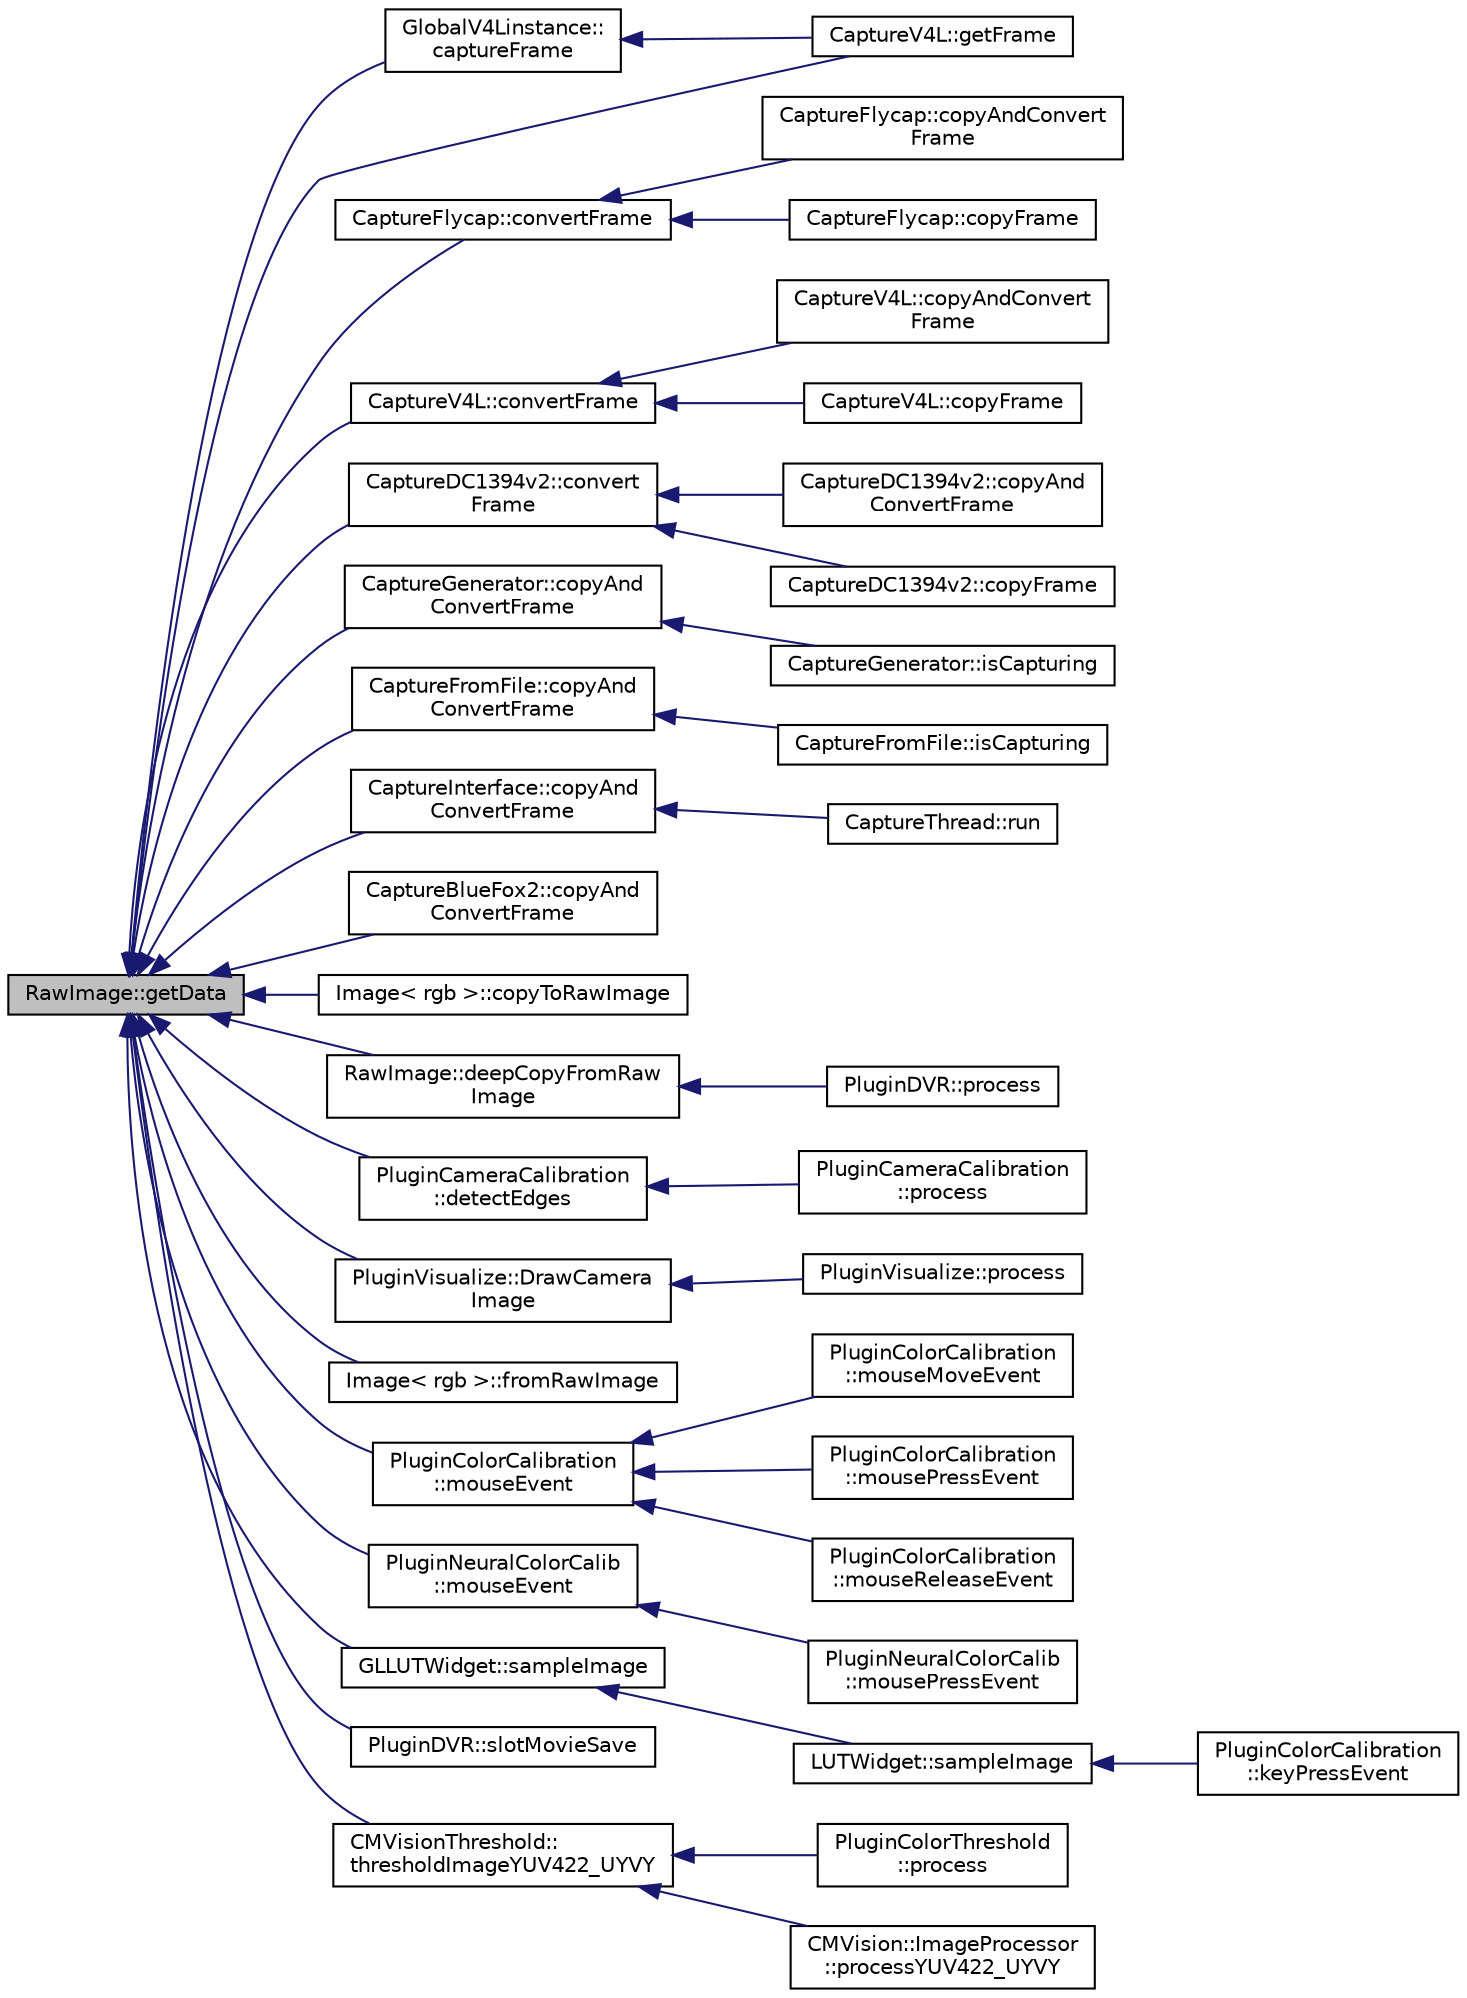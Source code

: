 digraph "RawImage::getData"
{
 // INTERACTIVE_SVG=YES
  edge [fontname="Helvetica",fontsize="10",labelfontname="Helvetica",labelfontsize="10"];
  node [fontname="Helvetica",fontsize="10",shape=record];
  rankdir="LR";
  Node1 [label="RawImage::getData",height=0.2,width=0.4,color="black", fillcolor="grey75", style="filled", fontcolor="black"];
  Node1 -> Node2 [dir="back",color="midnightblue",fontsize="10",style="solid",fontname="Helvetica"];
  Node2 [label="GlobalV4Linstance::\lcaptureFrame",height=0.2,width=0.4,color="black", fillcolor="white", style="filled",URL="$dc/dcc/class_global_v4_linstance.html#a21fac176983fd34369294d7b606ec953"];
  Node2 -> Node3 [dir="back",color="midnightblue",fontsize="10",style="solid",fontname="Helvetica"];
  Node3 [label="CaptureV4L::getFrame",height=0.2,width=0.4,color="black", fillcolor="white", style="filled",URL="$d8/d36/class_capture_v4_l.html#a8566c77e05021f374bf5aed973b95670"];
  Node1 -> Node4 [dir="back",color="midnightblue",fontsize="10",style="solid",fontname="Helvetica"];
  Node4 [label="CaptureFlycap::convertFrame",height=0.2,width=0.4,color="black", fillcolor="white", style="filled",URL="$d0/de8/class_capture_flycap.html#a447f695e4cfe10867756674112d90ceb"];
  Node4 -> Node5 [dir="back",color="midnightblue",fontsize="10",style="solid",fontname="Helvetica"];
  Node5 [label="CaptureFlycap::copyAndConvert\lFrame",height=0.2,width=0.4,color="black", fillcolor="white", style="filled",URL="$d0/de8/class_capture_flycap.html#a4f19bdca9385ba3adb037e54da0ec82e"];
  Node4 -> Node6 [dir="back",color="midnightblue",fontsize="10",style="solid",fontname="Helvetica"];
  Node6 [label="CaptureFlycap::copyFrame",height=0.2,width=0.4,color="black", fillcolor="white", style="filled",URL="$d0/de8/class_capture_flycap.html#af50690941c0d37a56e3685e247c249fb"];
  Node1 -> Node7 [dir="back",color="midnightblue",fontsize="10",style="solid",fontname="Helvetica"];
  Node7 [label="CaptureV4L::convertFrame",height=0.2,width=0.4,color="black", fillcolor="white", style="filled",URL="$d8/d36/class_capture_v4_l.html#a26a16dec17d32c6148df6a232891c22e"];
  Node7 -> Node8 [dir="back",color="midnightblue",fontsize="10",style="solid",fontname="Helvetica"];
  Node8 [label="CaptureV4L::copyAndConvert\lFrame",height=0.2,width=0.4,color="black", fillcolor="white", style="filled",URL="$d8/d36/class_capture_v4_l.html#a6bbde1de0a82943957dec308a3e035ed"];
  Node7 -> Node9 [dir="back",color="midnightblue",fontsize="10",style="solid",fontname="Helvetica"];
  Node9 [label="CaptureV4L::copyFrame",height=0.2,width=0.4,color="black", fillcolor="white", style="filled",URL="$d8/d36/class_capture_v4_l.html#a4fd001c27c129a4c6b2f877df83d1117"];
  Node1 -> Node10 [dir="back",color="midnightblue",fontsize="10",style="solid",fontname="Helvetica"];
  Node10 [label="CaptureDC1394v2::convert\lFrame",height=0.2,width=0.4,color="black", fillcolor="white", style="filled",URL="$d9/db2/class_capture_d_c1394v2.html#ae974be28b937f4a38a3ef853b73e0b79"];
  Node10 -> Node11 [dir="back",color="midnightblue",fontsize="10",style="solid",fontname="Helvetica"];
  Node11 [label="CaptureDC1394v2::copyAnd\lConvertFrame",height=0.2,width=0.4,color="black", fillcolor="white", style="filled",URL="$d9/db2/class_capture_d_c1394v2.html#a4b042d3d26dcf23965c784b38598edae"];
  Node10 -> Node12 [dir="back",color="midnightblue",fontsize="10",style="solid",fontname="Helvetica"];
  Node12 [label="CaptureDC1394v2::copyFrame",height=0.2,width=0.4,color="black", fillcolor="white", style="filled",URL="$d9/db2/class_capture_d_c1394v2.html#abc4c7c48b7b0dca2737667e1cebd051e"];
  Node1 -> Node13 [dir="back",color="midnightblue",fontsize="10",style="solid",fontname="Helvetica"];
  Node13 [label="CaptureGenerator::copyAnd\lConvertFrame",height=0.2,width=0.4,color="black", fillcolor="white", style="filled",URL="$d8/d4a/class_capture_generator.html#a3d21588be0f7c41def195ee54e2eabac"];
  Node13 -> Node14 [dir="back",color="midnightblue",fontsize="10",style="solid",fontname="Helvetica"];
  Node14 [label="CaptureGenerator::isCapturing",height=0.2,width=0.4,color="black", fillcolor="white", style="filled",URL="$d8/d4a/class_capture_generator.html#add12e8bde9e8156b1de4a71647228937"];
  Node1 -> Node15 [dir="back",color="midnightblue",fontsize="10",style="solid",fontname="Helvetica"];
  Node15 [label="CaptureFromFile::copyAnd\lConvertFrame",height=0.2,width=0.4,color="black", fillcolor="white", style="filled",URL="$d7/d6f/class_capture_from_file.html#a4f4075bfd4bc4e999563ccd03ae7091b"];
  Node15 -> Node16 [dir="back",color="midnightblue",fontsize="10",style="solid",fontname="Helvetica"];
  Node16 [label="CaptureFromFile::isCapturing",height=0.2,width=0.4,color="black", fillcolor="white", style="filled",URL="$d7/d6f/class_capture_from_file.html#a412b2db19259e85e8ba5a46f30a923db"];
  Node1 -> Node17 [dir="back",color="midnightblue",fontsize="10",style="solid",fontname="Helvetica"];
  Node17 [label="CaptureInterface::copyAnd\lConvertFrame",height=0.2,width=0.4,color="black", fillcolor="white", style="filled",URL="$d2/d7b/class_capture_interface.html#ab86af96fe7e6d0e5010d4e70ba245b05"];
  Node17 -> Node18 [dir="back",color="midnightblue",fontsize="10",style="solid",fontname="Helvetica"];
  Node18 [label="CaptureThread::run",height=0.2,width=0.4,color="black", fillcolor="white", style="filled",URL="$d6/de9/class_capture_thread.html#ace6f66e410cac572d775a968841344d5"];
  Node1 -> Node19 [dir="back",color="midnightblue",fontsize="10",style="solid",fontname="Helvetica"];
  Node19 [label="CaptureBlueFox2::copyAnd\lConvertFrame",height=0.2,width=0.4,color="black", fillcolor="white", style="filled",URL="$d6/d65/class_capture_blue_fox2.html#a074bdc9d31aac82f9e0a257613b20699"];
  Node1 -> Node20 [dir="back",color="midnightblue",fontsize="10",style="solid",fontname="Helvetica"];
  Node20 [label="Image\< rgb \>::copyToRawImage",height=0.2,width=0.4,color="black", fillcolor="white", style="filled",URL="$de/d73/class_image.html#a840019e008329b5d6f4637b6b64e7bf4"];
  Node1 -> Node21 [dir="back",color="midnightblue",fontsize="10",style="solid",fontname="Helvetica"];
  Node21 [label="RawImage::deepCopyFromRaw\lImage",height=0.2,width=0.4,color="black", fillcolor="white", style="filled",URL="$d0/d14/class_raw_image.html#a3ea708e7b51aac97e46fe9d43c7b7dd7"];
  Node21 -> Node22 [dir="back",color="midnightblue",fontsize="10",style="solid",fontname="Helvetica"];
  Node22 [label="PluginDVR::process",height=0.2,width=0.4,color="black", fillcolor="white", style="filled",URL="$df/d79/class_plugin_d_v_r.html#abb58f33035d31e22b695648f00f00fc9"];
  Node1 -> Node23 [dir="back",color="midnightblue",fontsize="10",style="solid",fontname="Helvetica"];
  Node23 [label="PluginCameraCalibration\l::detectEdges",height=0.2,width=0.4,color="black", fillcolor="white", style="filled",URL="$d7/de5/class_plugin_camera_calibration.html#ad1b96969290257b3b52107f15bcd9ad7"];
  Node23 -> Node24 [dir="back",color="midnightblue",fontsize="10",style="solid",fontname="Helvetica"];
  Node24 [label="PluginCameraCalibration\l::process",height=0.2,width=0.4,color="black", fillcolor="white", style="filled",URL="$d7/de5/class_plugin_camera_calibration.html#a23662c330318774c564d6ff792aa07b1"];
  Node1 -> Node25 [dir="back",color="midnightblue",fontsize="10",style="solid",fontname="Helvetica"];
  Node25 [label="PluginVisualize::DrawCamera\lImage",height=0.2,width=0.4,color="black", fillcolor="white", style="filled",URL="$db/d09/class_plugin_visualize.html#a68638173df5332c29d7b9fcd1c6bca22"];
  Node25 -> Node26 [dir="back",color="midnightblue",fontsize="10",style="solid",fontname="Helvetica"];
  Node26 [label="PluginVisualize::process",height=0.2,width=0.4,color="black", fillcolor="white", style="filled",URL="$db/d09/class_plugin_visualize.html#a9fb83c5f31f4ad6205bada831b2547c0"];
  Node1 -> Node27 [dir="back",color="midnightblue",fontsize="10",style="solid",fontname="Helvetica"];
  Node27 [label="Image\< rgb \>::fromRawImage",height=0.2,width=0.4,color="black", fillcolor="white", style="filled",URL="$de/d73/class_image.html#a5ea65b6dd6233a50b264e0f72f1b5c57"];
  Node1 -> Node3 [dir="back",color="midnightblue",fontsize="10",style="solid",fontname="Helvetica"];
  Node1 -> Node28 [dir="back",color="midnightblue",fontsize="10",style="solid",fontname="Helvetica"];
  Node28 [label="PluginColorCalibration\l::mouseEvent",height=0.2,width=0.4,color="black", fillcolor="white", style="filled",URL="$dc/d0e/class_plugin_color_calibration.html#a6e78acd9a597a71b07f5b9204944f842"];
  Node28 -> Node29 [dir="back",color="midnightblue",fontsize="10",style="solid",fontname="Helvetica"];
  Node29 [label="PluginColorCalibration\l::mouseMoveEvent",height=0.2,width=0.4,color="black", fillcolor="white", style="filled",URL="$dc/d0e/class_plugin_color_calibration.html#af7444a8460c2e8fa2fe4b9cfba88f931"];
  Node28 -> Node30 [dir="back",color="midnightblue",fontsize="10",style="solid",fontname="Helvetica"];
  Node30 [label="PluginColorCalibration\l::mousePressEvent",height=0.2,width=0.4,color="black", fillcolor="white", style="filled",URL="$dc/d0e/class_plugin_color_calibration.html#a957e9a21751a73273231cb68be0312c5"];
  Node28 -> Node31 [dir="back",color="midnightblue",fontsize="10",style="solid",fontname="Helvetica"];
  Node31 [label="PluginColorCalibration\l::mouseReleaseEvent",height=0.2,width=0.4,color="black", fillcolor="white", style="filled",URL="$dc/d0e/class_plugin_color_calibration.html#a1d8551634ab2db95f2f54d4efe3e0117"];
  Node1 -> Node32 [dir="back",color="midnightblue",fontsize="10",style="solid",fontname="Helvetica"];
  Node32 [label="PluginNeuralColorCalib\l::mouseEvent",height=0.2,width=0.4,color="black", fillcolor="white", style="filled",URL="$d3/d7c/class_plugin_neural_color_calib.html#afc9550ad0fc5ee3d192cd64f15cb9e25"];
  Node32 -> Node33 [dir="back",color="midnightblue",fontsize="10",style="solid",fontname="Helvetica"];
  Node33 [label="PluginNeuralColorCalib\l::mousePressEvent",height=0.2,width=0.4,color="black", fillcolor="white", style="filled",URL="$d3/d7c/class_plugin_neural_color_calib.html#a4eb5b8f5e5f280f7c5d7444a36f61a22"];
  Node1 -> Node34 [dir="back",color="midnightblue",fontsize="10",style="solid",fontname="Helvetica"];
  Node34 [label="GLLUTWidget::sampleImage",height=0.2,width=0.4,color="black", fillcolor="white", style="filled",URL="$db/dc5/class_g_l_l_u_t_widget.html#a3e2913c19decac6677326514a50dab33"];
  Node34 -> Node35 [dir="back",color="midnightblue",fontsize="10",style="solid",fontname="Helvetica"];
  Node35 [label="LUTWidget::sampleImage",height=0.2,width=0.4,color="black", fillcolor="white", style="filled",URL="$d3/d1a/class_l_u_t_widget.html#a3d6dcf224662acc95aa978bd1c01e930"];
  Node35 -> Node36 [dir="back",color="midnightblue",fontsize="10",style="solid",fontname="Helvetica"];
  Node36 [label="PluginColorCalibration\l::keyPressEvent",height=0.2,width=0.4,color="black", fillcolor="white", style="filled",URL="$dc/d0e/class_plugin_color_calibration.html#a458dafdaa2221c1d7878bbfd28f46db1"];
  Node1 -> Node37 [dir="back",color="midnightblue",fontsize="10",style="solid",fontname="Helvetica"];
  Node37 [label="PluginDVR::slotMovieSave",height=0.2,width=0.4,color="black", fillcolor="white", style="filled",URL="$df/d79/class_plugin_d_v_r.html#af5c0c6a293e0f2349132ac40e3f143ea"];
  Node1 -> Node38 [dir="back",color="midnightblue",fontsize="10",style="solid",fontname="Helvetica"];
  Node38 [label="CMVisionThreshold::\lthresholdImageYUV422_UYVY",height=0.2,width=0.4,color="black", fillcolor="white", style="filled",URL="$df/dfa/class_c_m_vision_threshold.html#ad4da4b4d2722cfb057e66a82449b6ca7"];
  Node38 -> Node39 [dir="back",color="midnightblue",fontsize="10",style="solid",fontname="Helvetica"];
  Node39 [label="PluginColorThreshold\l::process",height=0.2,width=0.4,color="black", fillcolor="white", style="filled",URL="$da/d9e/class_plugin_color_threshold.html#ae29da5a42de8efcc35c0f64856d781ae"];
  Node38 -> Node40 [dir="back",color="midnightblue",fontsize="10",style="solid",fontname="Helvetica"];
  Node40 [label="CMVision::ImageProcessor\l::processYUV422_UYVY",height=0.2,width=0.4,color="black", fillcolor="white", style="filled",URL="$d7/df4/class_c_m_vision_1_1_image_processor.html#a7b59b169b46023805e236fa111980dc9"];
}
